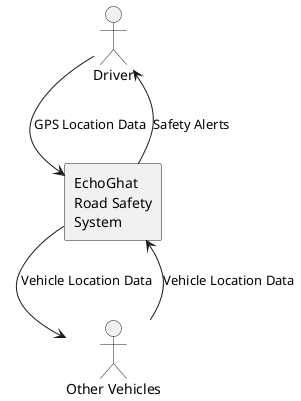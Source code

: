 @startuml DFD Level 0
skinparam backgroundColor white
skinparam monochrome true
skinparam shadowing false

actor Driver
rectangle "EchoGhat\nRoad Safety\nSystem" as System
actor "Other Vehicles" as Vehicles

Driver --> System : GPS Location Data
Vehicles --> System : Vehicle Location Data
System --> Driver : Safety Alerts
System --> Vehicles : Vehicle Location Data

@enduml